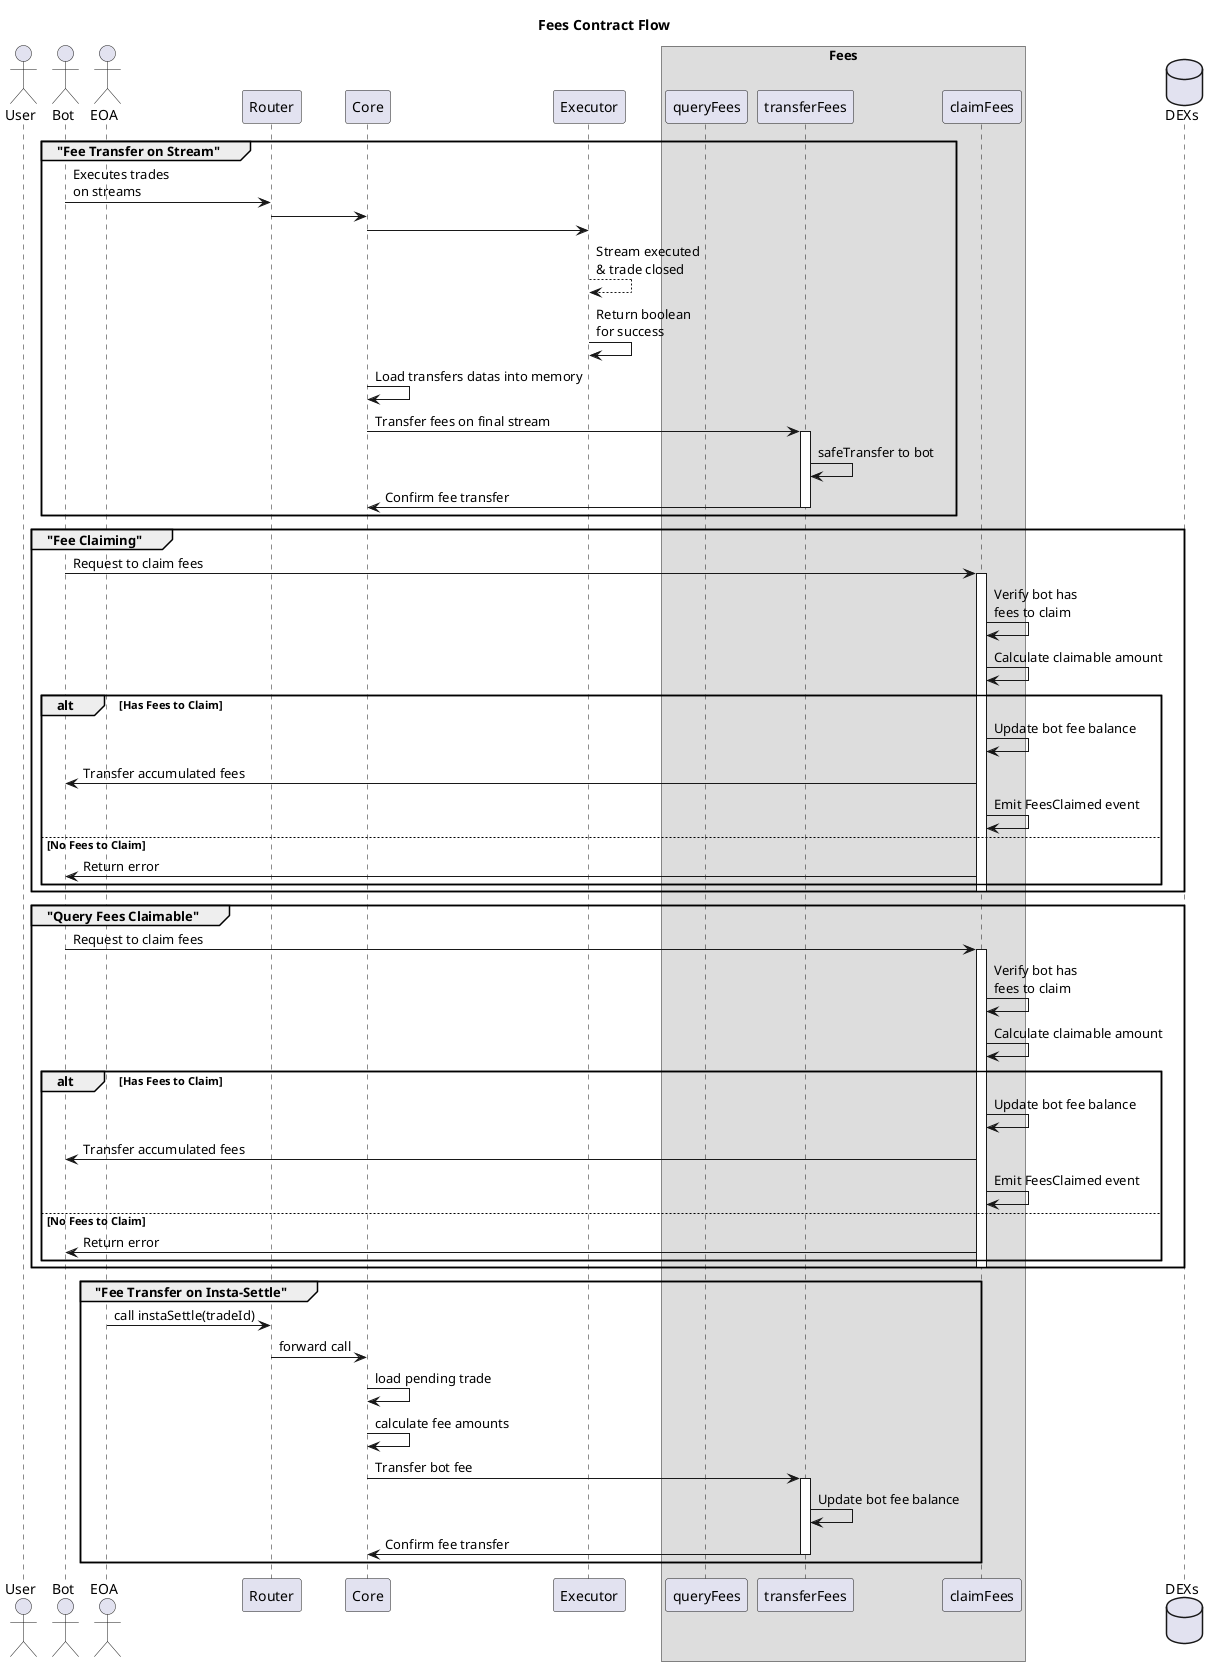 @startuml Fees
title Fees Contract Flow

actor "User" as U
actor "Bot" as B
actor "EOA" as EOA
participant "Router" as R
participant "Core" as C
participant Executor as E
box Fees
participant "queryFees" as QF
participant "transferFees" as TF
participant "claimFees" as ClF
end box
database "DEXs" as DEX

group "Fee Transfer on Stream"
  B -> R: Executes trades\non streams
  R -> C
  C -> E
  E --> E: Stream executed\n& trade closed
  E -> E: Return boolean\nfor success
  C -> C: Load transfers datas into memory
  C -> TF: Transfer fees on final stream
  activate TF
  TF -> TF: safeTransfer to bot
  TF -> C: Confirm fee transfer
  deactivate TF
end

group "Fee Claiming"
  B -> ClF: Request to claim fees
  activate ClF
  ClF -> ClF: Verify bot has\nfees to claim
  ClF -> ClF: Calculate claimable amount
  alt Has Fees to Claim
    ClF -> ClF: Update bot fee balance
    ClF -> B: Transfer accumulated fees
    ClF -> ClF: Emit FeesClaimed event
  else No Fees to Claim
    ClF -> B: Return error
  end
  deactivate ClF
end

group "Query Fees Claimable"
  B -> ClF: Request to claim fees
  activate ClF
  ClF -> ClF: Verify bot has\nfees to claim
  ClF -> ClF: Calculate claimable amount
  
  alt Has Fees to Claim
    ClF -> ClF: Update bot fee balance
    ClF -> B: Transfer accumulated fees
    ClF -> ClF: Emit FeesClaimed event
  else No Fees to Claim
    ClF -> B: Return error
  end
  deactivate ClF
end

group "Fee Transfer on Insta-Settle"
  EOA -> R: call instaSettle(tradeId)
  R -> C: forward call
  C -> C: load pending trade
  C -> C: calculate fee amounts
  C -> TF: Transfer bot fee
  activate TF
  TF -> TF: Update bot fee balance
  TF -> C: Confirm fee transfer
  deactivate TF
end

@enduml
